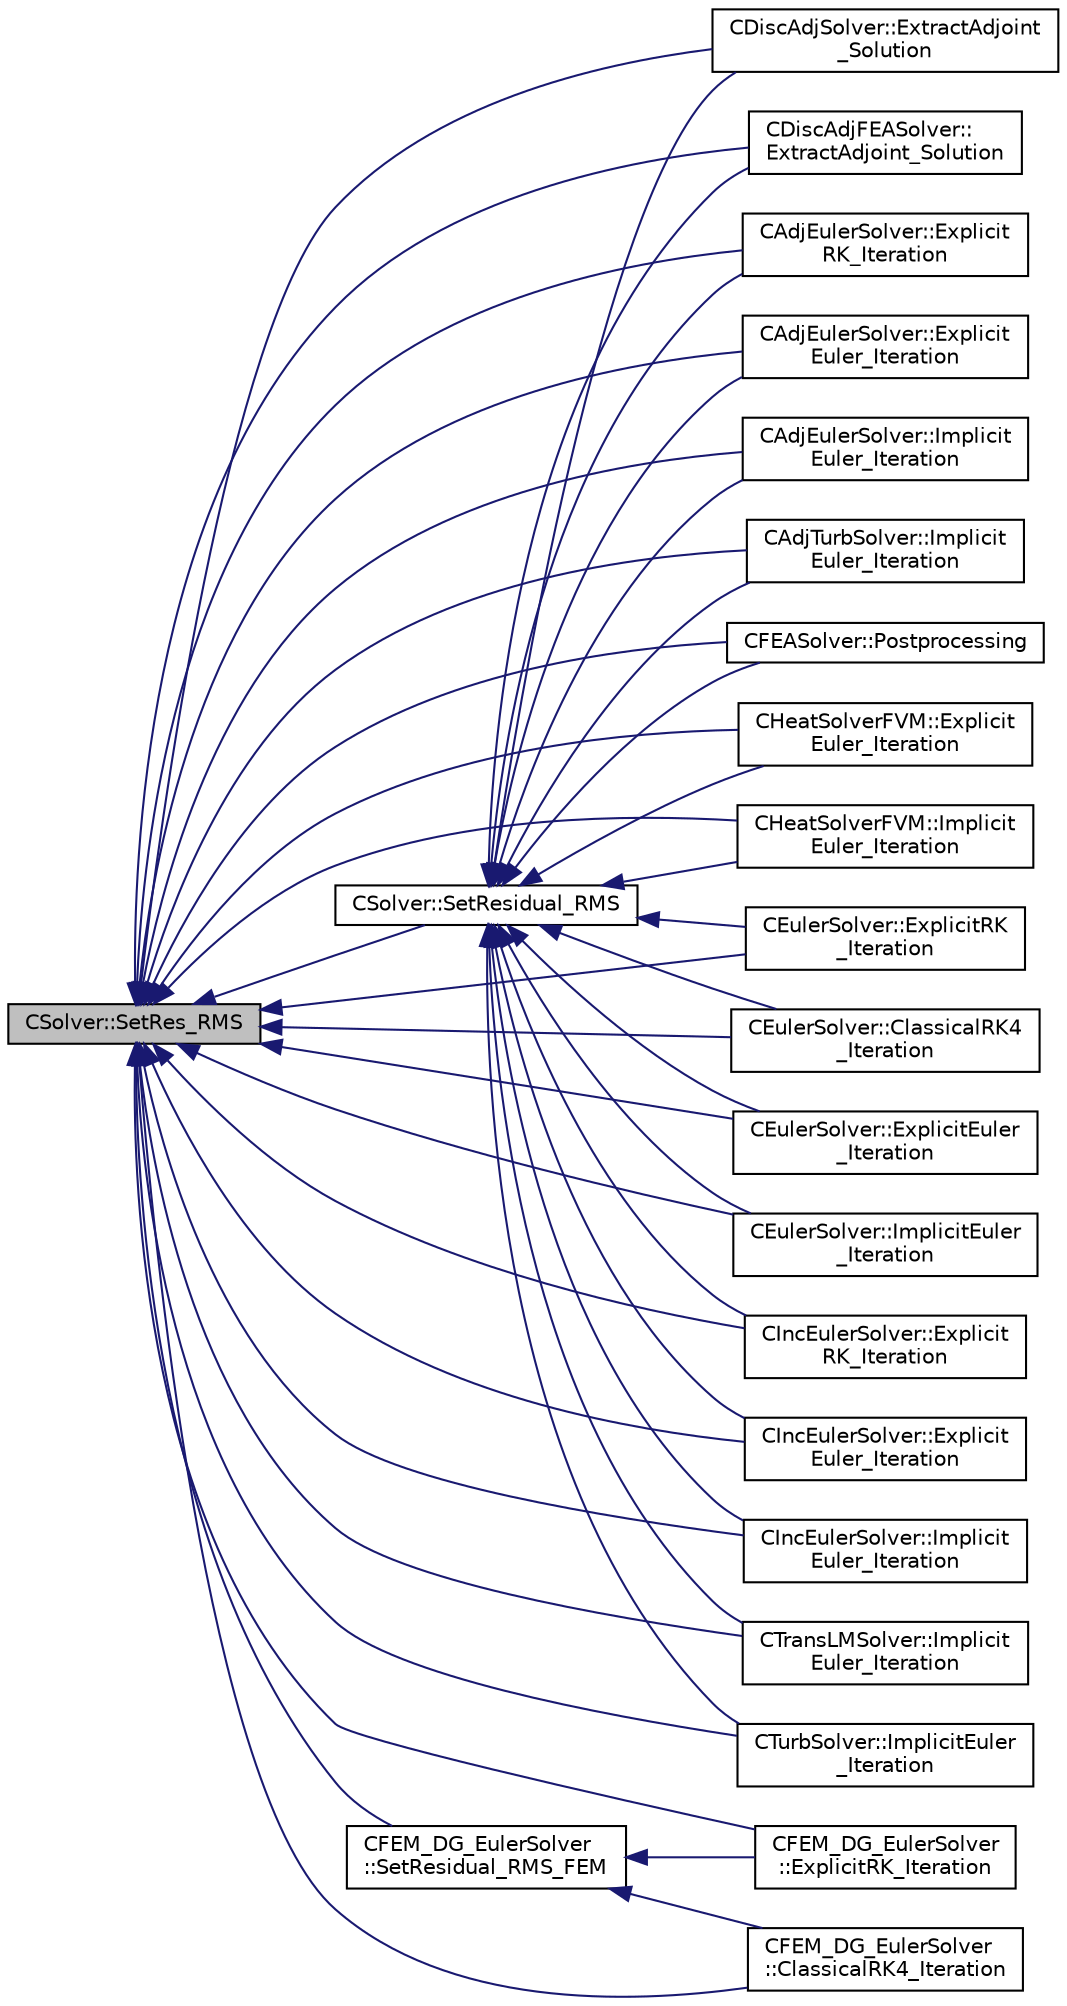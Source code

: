 digraph "CSolver::SetRes_RMS"
{
  edge [fontname="Helvetica",fontsize="10",labelfontname="Helvetica",labelfontsize="10"];
  node [fontname="Helvetica",fontsize="10",shape=record];
  rankdir="LR";
  Node4738 [label="CSolver::SetRes_RMS",height=0.2,width=0.4,color="black", fillcolor="grey75", style="filled", fontcolor="black"];
  Node4738 -> Node4739 [dir="back",color="midnightblue",fontsize="10",style="solid",fontname="Helvetica"];
  Node4739 [label="CDiscAdjSolver::ExtractAdjoint\l_Solution",height=0.2,width=0.4,color="black", fillcolor="white", style="filled",URL="$class_c_disc_adj_solver.html#a05ed17d8256bd61c43ba09343750eb1a",tooltip="Sets the adjoint values of the input variables of the flow (+turb.) iteration after tape has been eva..."];
  Node4738 -> Node4740 [dir="back",color="midnightblue",fontsize="10",style="solid",fontname="Helvetica"];
  Node4740 [label="CDiscAdjFEASolver::\lExtractAdjoint_Solution",height=0.2,width=0.4,color="black", fillcolor="white", style="filled",URL="$class_c_disc_adj_f_e_a_solver.html#a976facb0e6a13e97f663c74a863b350d",tooltip="Sets the adjoint values of the input variables of the flow (+turb.) iteration after tape has been eva..."];
  Node4738 -> Node4741 [dir="back",color="midnightblue",fontsize="10",style="solid",fontname="Helvetica"];
  Node4741 [label="CAdjEulerSolver::Explicit\lRK_Iteration",height=0.2,width=0.4,color="black", fillcolor="white", style="filled",URL="$class_c_adj_euler_solver.html#a83de159f4bd062c776f07d087414a9cf",tooltip="Update the solution using a Runge-Kutta strategy. "];
  Node4738 -> Node4742 [dir="back",color="midnightblue",fontsize="10",style="solid",fontname="Helvetica"];
  Node4742 [label="CAdjEulerSolver::Explicit\lEuler_Iteration",height=0.2,width=0.4,color="black", fillcolor="white", style="filled",URL="$class_c_adj_euler_solver.html#a2863f1ed56105b595204ac31b3dab66b",tooltip="Update the solution using a explicit Euler scheme. "];
  Node4738 -> Node4743 [dir="back",color="midnightblue",fontsize="10",style="solid",fontname="Helvetica"];
  Node4743 [label="CAdjEulerSolver::Implicit\lEuler_Iteration",height=0.2,width=0.4,color="black", fillcolor="white", style="filled",URL="$class_c_adj_euler_solver.html#af64f459bce9498b1d19d8a645d0bc2c3",tooltip="Update the solution using an implicit solver. "];
  Node4738 -> Node4744 [dir="back",color="midnightblue",fontsize="10",style="solid",fontname="Helvetica"];
  Node4744 [label="CAdjTurbSolver::Implicit\lEuler_Iteration",height=0.2,width=0.4,color="black", fillcolor="white", style="filled",URL="$class_c_adj_turb_solver.html#a2c2657818c6ecfb7984c70bf079accd3",tooltip="Update the solution using an implicit solver. "];
  Node4738 -> Node4745 [dir="back",color="midnightblue",fontsize="10",style="solid",fontname="Helvetica"];
  Node4745 [label="CFEASolver::Postprocessing",height=0.2,width=0.4,color="black", fillcolor="white", style="filled",URL="$class_c_f_e_a_solver.html#a582bf776db03d18a985936fff4c16644",tooltip="Postprocessing. "];
  Node4738 -> Node4746 [dir="back",color="midnightblue",fontsize="10",style="solid",fontname="Helvetica"];
  Node4746 [label="CHeatSolverFVM::Explicit\lEuler_Iteration",height=0.2,width=0.4,color="black", fillcolor="white", style="filled",URL="$class_c_heat_solver_f_v_m.html#ac72e3e231d74967d368bf1cb7345535a",tooltip="Update the solution using an explicit solver. "];
  Node4738 -> Node4747 [dir="back",color="midnightblue",fontsize="10",style="solid",fontname="Helvetica"];
  Node4747 [label="CHeatSolverFVM::Implicit\lEuler_Iteration",height=0.2,width=0.4,color="black", fillcolor="white", style="filled",URL="$class_c_heat_solver_f_v_m.html#a604f660ae9da06eae59363f83a98843e",tooltip="Update the solution using an implicit solver. "];
  Node4738 -> Node4748 [dir="back",color="midnightblue",fontsize="10",style="solid",fontname="Helvetica"];
  Node4748 [label="CEulerSolver::ExplicitRK\l_Iteration",height=0.2,width=0.4,color="black", fillcolor="white", style="filled",URL="$class_c_euler_solver.html#ac3d1b3a1fee6613906b56a9698bfe680",tooltip="Update the solution using a Runge-Kutta scheme. "];
  Node4738 -> Node4749 [dir="back",color="midnightblue",fontsize="10",style="solid",fontname="Helvetica"];
  Node4749 [label="CEulerSolver::ClassicalRK4\l_Iteration",height=0.2,width=0.4,color="black", fillcolor="white", style="filled",URL="$class_c_euler_solver.html#ad87a9109a645f0ea9e38336d2a6bf196",tooltip="Update the solution using the classical fourth-order Runge-Kutta scheme. "];
  Node4738 -> Node4750 [dir="back",color="midnightblue",fontsize="10",style="solid",fontname="Helvetica"];
  Node4750 [label="CEulerSolver::ExplicitEuler\l_Iteration",height=0.2,width=0.4,color="black", fillcolor="white", style="filled",URL="$class_c_euler_solver.html#a1f798a3f88873d6d634b90f8816eccde",tooltip="Update the solution using the explicit Euler scheme. "];
  Node4738 -> Node4751 [dir="back",color="midnightblue",fontsize="10",style="solid",fontname="Helvetica"];
  Node4751 [label="CEulerSolver::ImplicitEuler\l_Iteration",height=0.2,width=0.4,color="black", fillcolor="white", style="filled",URL="$class_c_euler_solver.html#a4e8277fc44dc97c8d73fbe3347204372",tooltip="Update the solution using an implicit Euler scheme. "];
  Node4738 -> Node4752 [dir="back",color="midnightblue",fontsize="10",style="solid",fontname="Helvetica"];
  Node4752 [label="CFEM_DG_EulerSolver\l::ExplicitRK_Iteration",height=0.2,width=0.4,color="black", fillcolor="white", style="filled",URL="$class_c_f_e_m___d_g___euler_solver.html#a5f3702ec7e07a248211a10b94068af41",tooltip="Update the solution using a Runge-Kutta scheme. "];
  Node4738 -> Node4753 [dir="back",color="midnightblue",fontsize="10",style="solid",fontname="Helvetica"];
  Node4753 [label="CFEM_DG_EulerSolver\l::ClassicalRK4_Iteration",height=0.2,width=0.4,color="black", fillcolor="white", style="filled",URL="$class_c_f_e_m___d_g___euler_solver.html#add195fe8af6532465c2b677c7a625b3e",tooltip="Update the solution using the classical fourth-order Runge-Kutta scheme. "];
  Node4738 -> Node4754 [dir="back",color="midnightblue",fontsize="10",style="solid",fontname="Helvetica"];
  Node4754 [label="CFEM_DG_EulerSolver\l::SetResidual_RMS_FEM",height=0.2,width=0.4,color="black", fillcolor="white", style="filled",URL="$class_c_f_e_m___d_g___euler_solver.html#a34550ee1621eeabc419e7ddb64c0b52e",tooltip="Update the solution using the classical fourth-order Runge-Kutta scheme. "];
  Node4754 -> Node4752 [dir="back",color="midnightblue",fontsize="10",style="solid",fontname="Helvetica"];
  Node4754 -> Node4753 [dir="back",color="midnightblue",fontsize="10",style="solid",fontname="Helvetica"];
  Node4738 -> Node4755 [dir="back",color="midnightblue",fontsize="10",style="solid",fontname="Helvetica"];
  Node4755 [label="CIncEulerSolver::Explicit\lRK_Iteration",height=0.2,width=0.4,color="black", fillcolor="white", style="filled",URL="$class_c_inc_euler_solver.html#a2f6c1370f17da44680c1ff1b6be6c9a1",tooltip="Update the solution using a Runge-Kutta scheme. "];
  Node4738 -> Node4756 [dir="back",color="midnightblue",fontsize="10",style="solid",fontname="Helvetica"];
  Node4756 [label="CIncEulerSolver::Explicit\lEuler_Iteration",height=0.2,width=0.4,color="black", fillcolor="white", style="filled",URL="$class_c_inc_euler_solver.html#a66aac46e83451e30828ad808becb1f73",tooltip="Update the solution using the explicit Euler scheme. "];
  Node4738 -> Node4757 [dir="back",color="midnightblue",fontsize="10",style="solid",fontname="Helvetica"];
  Node4757 [label="CIncEulerSolver::Implicit\lEuler_Iteration",height=0.2,width=0.4,color="black", fillcolor="white", style="filled",URL="$class_c_inc_euler_solver.html#ad84dd4225bb9d158c52b26e2f30f6fa7",tooltip="Update the solution using an implicit Euler scheme. "];
  Node4738 -> Node4758 [dir="back",color="midnightblue",fontsize="10",style="solid",fontname="Helvetica"];
  Node4758 [label="CTransLMSolver::Implicit\lEuler_Iteration",height=0.2,width=0.4,color="black", fillcolor="white", style="filled",URL="$class_c_trans_l_m_solver.html#aa39c7964d452b56f3f41733ae43d4cc7",tooltip="Update the solution using an implicit solver. "];
  Node4738 -> Node4759 [dir="back",color="midnightblue",fontsize="10",style="solid",fontname="Helvetica"];
  Node4759 [label="CTurbSolver::ImplicitEuler\l_Iteration",height=0.2,width=0.4,color="black", fillcolor="white", style="filled",URL="$class_c_turb_solver.html#af7a0ab68fbb2925c56863df97b3ea4ee",tooltip="Update the solution using an implicit solver. "];
  Node4738 -> Node4760 [dir="back",color="midnightblue",fontsize="10",style="solid",fontname="Helvetica"];
  Node4760 [label="CSolver::SetResidual_RMS",height=0.2,width=0.4,color="black", fillcolor="white", style="filled",URL="$class_c_solver.html#a757fe316cc412bb18f1c6dff3beeb6b4",tooltip="Set the value of the max residual and RMS residual. "];
  Node4760 -> Node4739 [dir="back",color="midnightblue",fontsize="10",style="solid",fontname="Helvetica"];
  Node4760 -> Node4740 [dir="back",color="midnightblue",fontsize="10",style="solid",fontname="Helvetica"];
  Node4760 -> Node4741 [dir="back",color="midnightblue",fontsize="10",style="solid",fontname="Helvetica"];
  Node4760 -> Node4742 [dir="back",color="midnightblue",fontsize="10",style="solid",fontname="Helvetica"];
  Node4760 -> Node4743 [dir="back",color="midnightblue",fontsize="10",style="solid",fontname="Helvetica"];
  Node4760 -> Node4744 [dir="back",color="midnightblue",fontsize="10",style="solid",fontname="Helvetica"];
  Node4760 -> Node4745 [dir="back",color="midnightblue",fontsize="10",style="solid",fontname="Helvetica"];
  Node4760 -> Node4746 [dir="back",color="midnightblue",fontsize="10",style="solid",fontname="Helvetica"];
  Node4760 -> Node4747 [dir="back",color="midnightblue",fontsize="10",style="solid",fontname="Helvetica"];
  Node4760 -> Node4748 [dir="back",color="midnightblue",fontsize="10",style="solid",fontname="Helvetica"];
  Node4760 -> Node4749 [dir="back",color="midnightblue",fontsize="10",style="solid",fontname="Helvetica"];
  Node4760 -> Node4750 [dir="back",color="midnightblue",fontsize="10",style="solid",fontname="Helvetica"];
  Node4760 -> Node4751 [dir="back",color="midnightblue",fontsize="10",style="solid",fontname="Helvetica"];
  Node4760 -> Node4755 [dir="back",color="midnightblue",fontsize="10",style="solid",fontname="Helvetica"];
  Node4760 -> Node4756 [dir="back",color="midnightblue",fontsize="10",style="solid",fontname="Helvetica"];
  Node4760 -> Node4757 [dir="back",color="midnightblue",fontsize="10",style="solid",fontname="Helvetica"];
  Node4760 -> Node4758 [dir="back",color="midnightblue",fontsize="10",style="solid",fontname="Helvetica"];
  Node4760 -> Node4759 [dir="back",color="midnightblue",fontsize="10",style="solid",fontname="Helvetica"];
}

